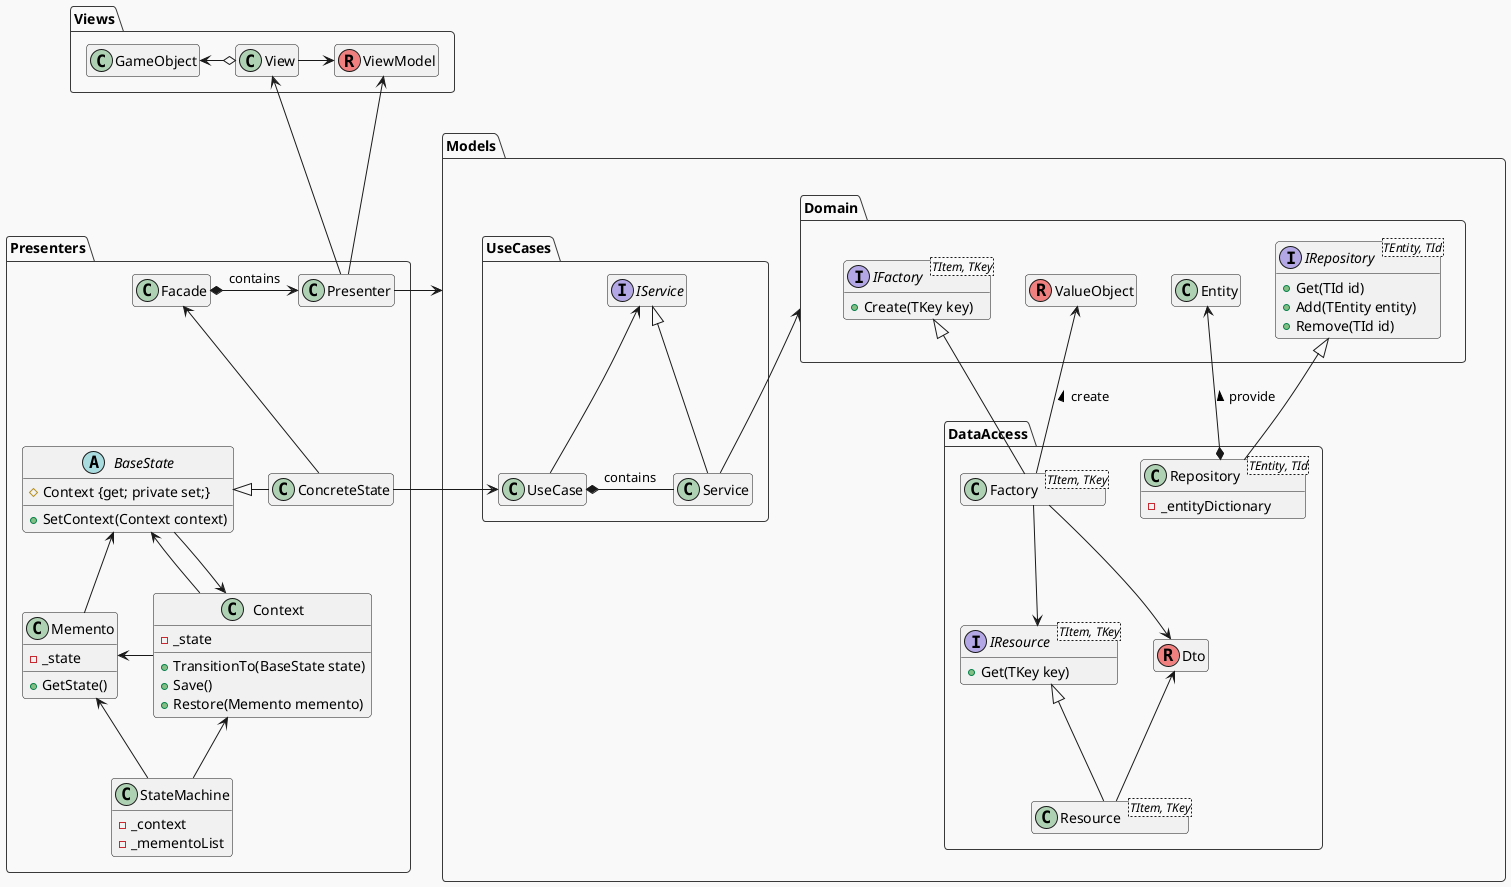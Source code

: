 ﻿@startuml
'https://plantuml.com/class-diagram

!theme mars
package Views{
    class View
    class ViewModel << (R, lightcoral) >>
    class GameObject
    ViewModel <-l- View
    GameObject <-r-o View
}

package Presenters{
    abstract class BaseState{
        # Context {get; private set;}
        + SetContext(Context context)
    }
    class ConcreteState
    class Context{
        - _state
        + TransitionTo(BaseState state)
        + Save()
        + Restore(Memento memento)
    }
    class Memento{
        - _state
        + GetState()
    }
    class StateMachine{
        - _context
        - _mementoList
    }
    class Facade
    class Presenter

    Facade <-- ConcreteState
    Presenter <-l-* Facade : contains
    BaseState <|- ConcreteState
    BaseState <-- Context
    BaseState <-- Memento
    Context <-- BaseState
    Memento <- Context
    Memento <-- StateMachine
    Context <-- StateMachine
}

package Models{
    package Domain{
        class Entity
        class ValueObject << (R, lightcoral) >>
        interface IRepository<TEntity, TId>{
            + Get(TId id)
            + Add(TEntity entity)
            + Remove(TId id)
        }
        interface IFactory<TItem, TKey>{
            + Create(TKey key)
        }
    }

    package UseCases{
        class Service
        class UseCase
        interface IService

        IService <|- Service
        IService <-- UseCase
        UseCase *- Service : contains
    }

    package DataAccess{
        class Repository<TEntity, TId>{
            - _entityDictionary
        }
        class Factory<TItem, TKey>
        interface IResource<TItem, TKey>{
            + Get(TKey key)
        }
        class Dto << (R, lightcoral) >>
        class Resource<TItem, TKey>
    }

    Domain <-- Service
    IRepository <|- Repository
    Entity <--* Repository : provide <
    IFactory <|- Factory
    ValueObject <-- Factory : create <
    IResource <-u- Factory
    Dto <-u- Factory
    IResource <|-- Resource
    Dto <-- Resource
}

View <-- Presenter
ViewModel <-- Presenter
Models <- Presenter
UseCase <- ConcreteState

hide empty members
@enduml
